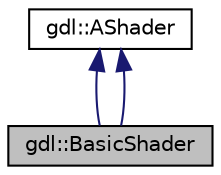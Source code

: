 digraph "gdl::BasicShader"
{
  edge [fontname="Helvetica",fontsize="10",labelfontname="Helvetica",labelfontsize="10"];
  node [fontname="Helvetica",fontsize="10",shape=record];
  Node1 [label="gdl::BasicShader",height=0.2,width=0.4,color="black", fillcolor="grey75", style="filled", fontcolor="black"];
  Node2 -> Node1 [dir="back",color="midnightblue",fontsize="10",style="solid"];
  Node2 [label="gdl::AShader",height=0.2,width=0.4,color="black", fillcolor="white", style="filled",URL="$classgdl_1_1_a_shader.html"];
  Node2 -> Node1 [dir="back",color="midnightblue",fontsize="10",style="solid"];
}
